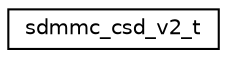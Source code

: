digraph "Graphical Class Hierarchy"
{
 // LATEX_PDF_SIZE
  edge [fontname="Helvetica",fontsize="10",labelfontname="Helvetica",labelfontsize="10"];
  node [fontname="Helvetica",fontsize="10",shape=record];
  rankdir="LR";
  Node0 [label="sdmmc_csd_v2_t",height=0.2,width=0.4,color="black", fillcolor="white", style="filled",URL="$structsdmmc__csd__v2__t.html",tooltip="CSD register structure Version 2.0 and Version 3.0."];
}
